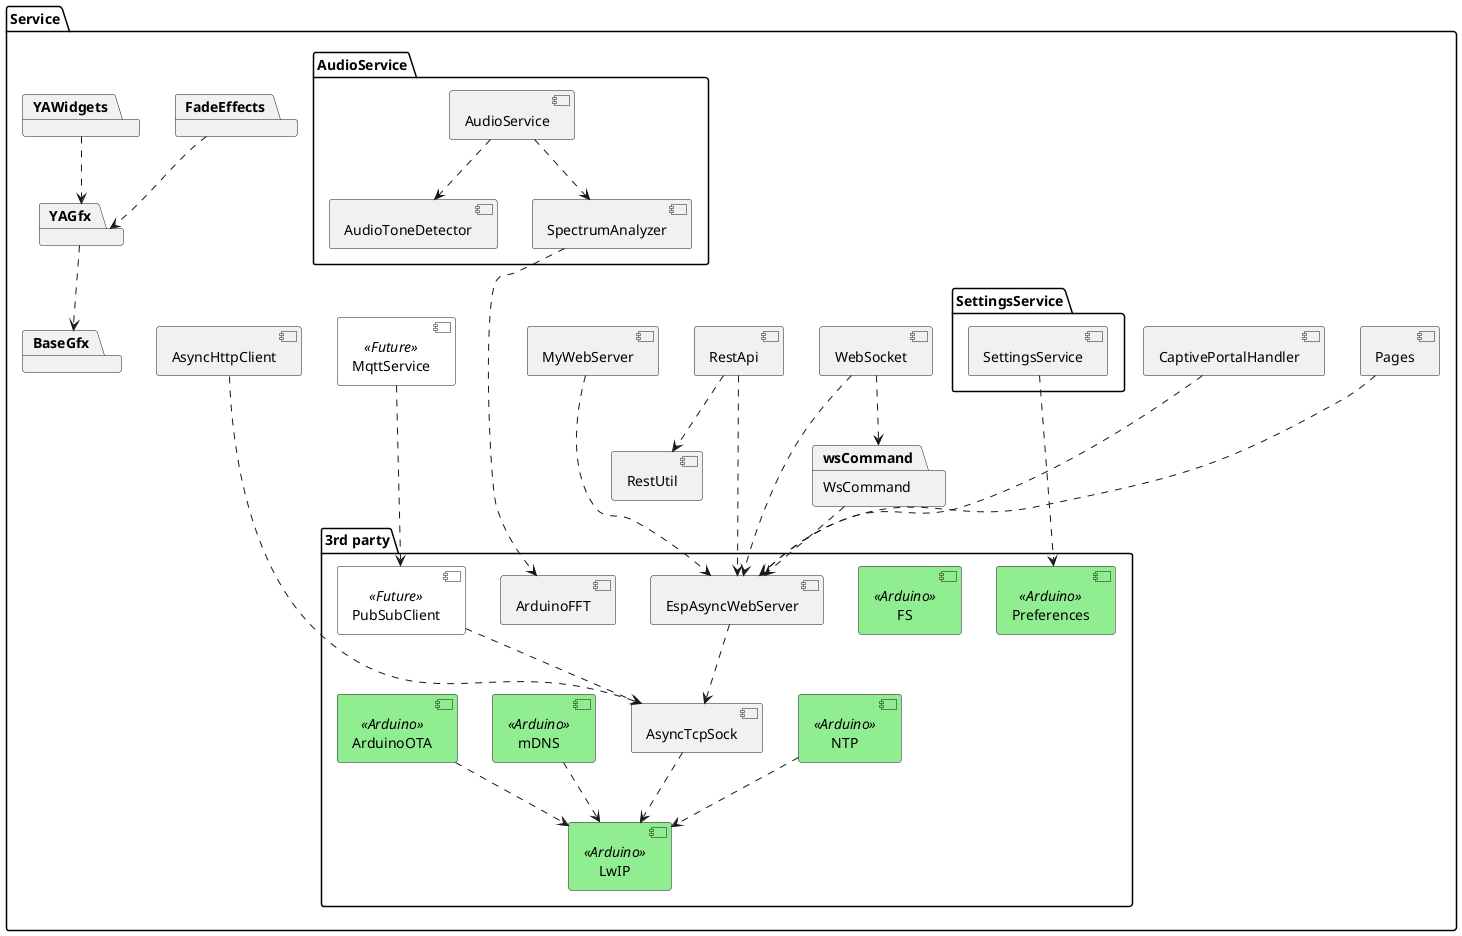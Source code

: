 @startuml

skinparam component {
    BackgroundColor<<Arduino>> Lightgreen
    BackgroundColor<<Future>> White
}

package "Service" as servicePckg {
    component "RestApi" as restApi
    component "RestUtil" as restUtil
    component "MqttService" as mqttService <<Future>>
    component "WebSocket" as webSocket

    package "SettingsService" {
        component "SettingsService" as settingsService
    }

    component "MyWebServer" as myWebServer
    component "Pages" as pages
    component "AsyncHttpClient" as asnyHttpClient
    component "CaptivePortalHandler" as captivePortalHandler

    package "AudioService" as audioServicePckg {
        component "SpectrumAnalyzer" as spectrumAnalyzer
        component "AudioToneDetector" as audioToneDetector
        component "AudioService" as audioService

        audioService ..> spectrumAnalyzer
        audioService ..> audioToneDetector
    }

    package FadeEffects    
    package YAWidgets
    package YAGfx
    package BaseGfx

    FadeEffects ..> YAGfx
    YAWidgets ..> YAGfx
    YAGfx ..> BaseGfx

    package "3rd party" as service3rdPartyPckg {
        component "PubSubClient" as pubSubClient <<Future>>
        component "FS" as fs <<Arduino>>
        component "Preferences" as preferences <<Arduino>>
        component "NTP" as ntp <<Arduino>>

        component "EspAsyncWebServer" as webServer
        component "AsyncTcpSock" as tcp
        component "mDNS" as dns <<Arduino>>
        component "ArduinoOTA" <<Arduino>> as ota
        component "LwIP" <<Arduino>> as lwip
        component "ArduinoFFT" as fft

        webServer ..> tcp
        pubSubClient ..> tcp
        tcp ..> lwip
        dns ..> lwip
        ota ..> lwip
        ntp ..> lwip
    }

    package "WsCommand" as wsCommand {
    }

    myWebServer ...> webServer
    pages ...> webServer
    asnyHttpClient ....> tcp
    captivePortalHandler ...> webServer

    spectrumAnalyzer ....> fft

    restApi ...> webServer
    mqttService ...> pubSubClient
    webSocket ...> webServer
    settingsService ...> preferences

    restApi ..> restUtil

    webSocket ..> wsCommand

    wsCommand ..> webServer
}

@enduml
